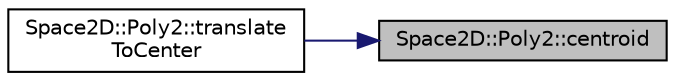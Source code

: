 digraph "Space2D::Poly2::centroid"
{
 // INTERACTIVE_SVG=YES
 // LATEX_PDF_SIZE
  edge [fontname="Helvetica",fontsize="10",labelfontname="Helvetica",labelfontsize="10"];
  node [fontname="Helvetica",fontsize="10",shape=record];
  rankdir="RL";
  Node1 [label="Space2D::Poly2::centroid",height=0.2,width=0.4,color="black", fillcolor="grey75", style="filled", fontcolor="black",tooltip=" "];
  Node1 -> Node2 [dir="back",color="midnightblue",fontsize="10",style="solid",fontname="Helvetica"];
  Node2 [label="Space2D::Poly2::translate\lToCenter",height=0.2,width=0.4,color="black", fillcolor="white", style="filled",URL="$class_space2_d_1_1_poly2.html#a138200f068cb399b51a36fe2d5e35222",tooltip=" "];
}
